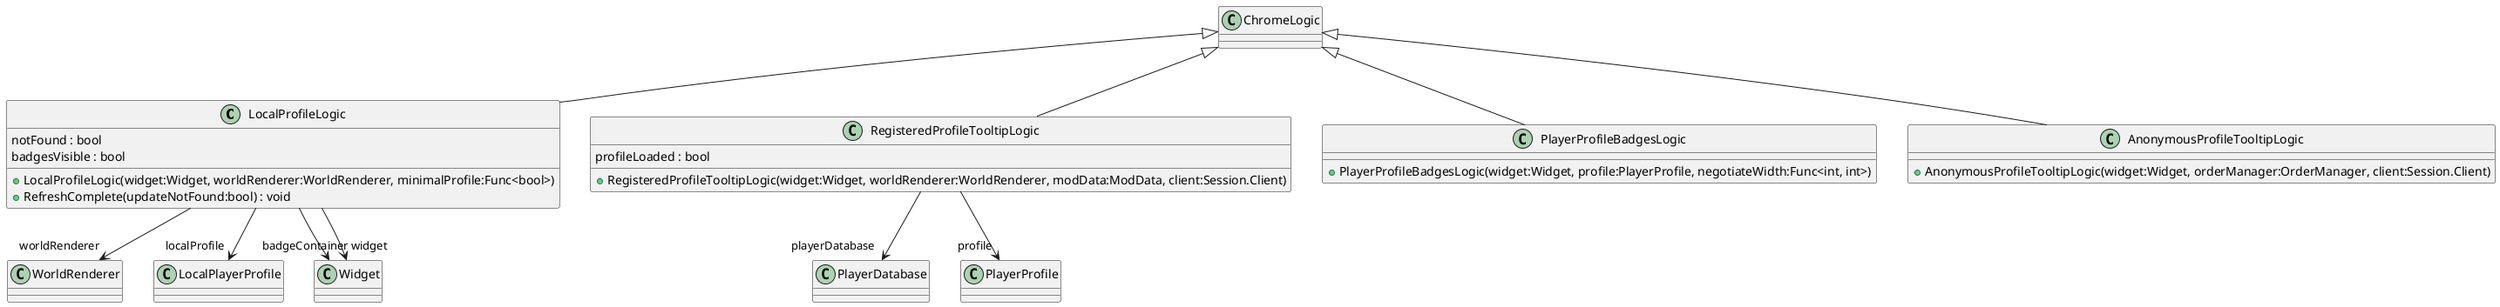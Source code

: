 @startuml
class LocalProfileLogic {
    notFound : bool
    badgesVisible : bool
    + LocalProfileLogic(widget:Widget, worldRenderer:WorldRenderer, minimalProfile:Func<bool>)
    + RefreshComplete(updateNotFound:bool) : void
}
class RegisteredProfileTooltipLogic {
    profileLoaded : bool
    + RegisteredProfileTooltipLogic(widget:Widget, worldRenderer:WorldRenderer, modData:ModData, client:Session.Client)
}
class PlayerProfileBadgesLogic {
    + PlayerProfileBadgesLogic(widget:Widget, profile:PlayerProfile, negotiateWidth:Func<int, int>)
}
class AnonymousProfileTooltipLogic {
    + AnonymousProfileTooltipLogic(widget:Widget, orderManager:OrderManager, client:Session.Client)
}
ChromeLogic <|-- LocalProfileLogic
LocalProfileLogic --> "worldRenderer" WorldRenderer
LocalProfileLogic --> "localProfile" LocalPlayerProfile
LocalProfileLogic --> "badgeContainer" Widget
LocalProfileLogic --> "widget" Widget
ChromeLogic <|-- RegisteredProfileTooltipLogic
RegisteredProfileTooltipLogic --> "playerDatabase" PlayerDatabase
RegisteredProfileTooltipLogic --> "profile" PlayerProfile
ChromeLogic <|-- PlayerProfileBadgesLogic
ChromeLogic <|-- AnonymousProfileTooltipLogic
@enduml
